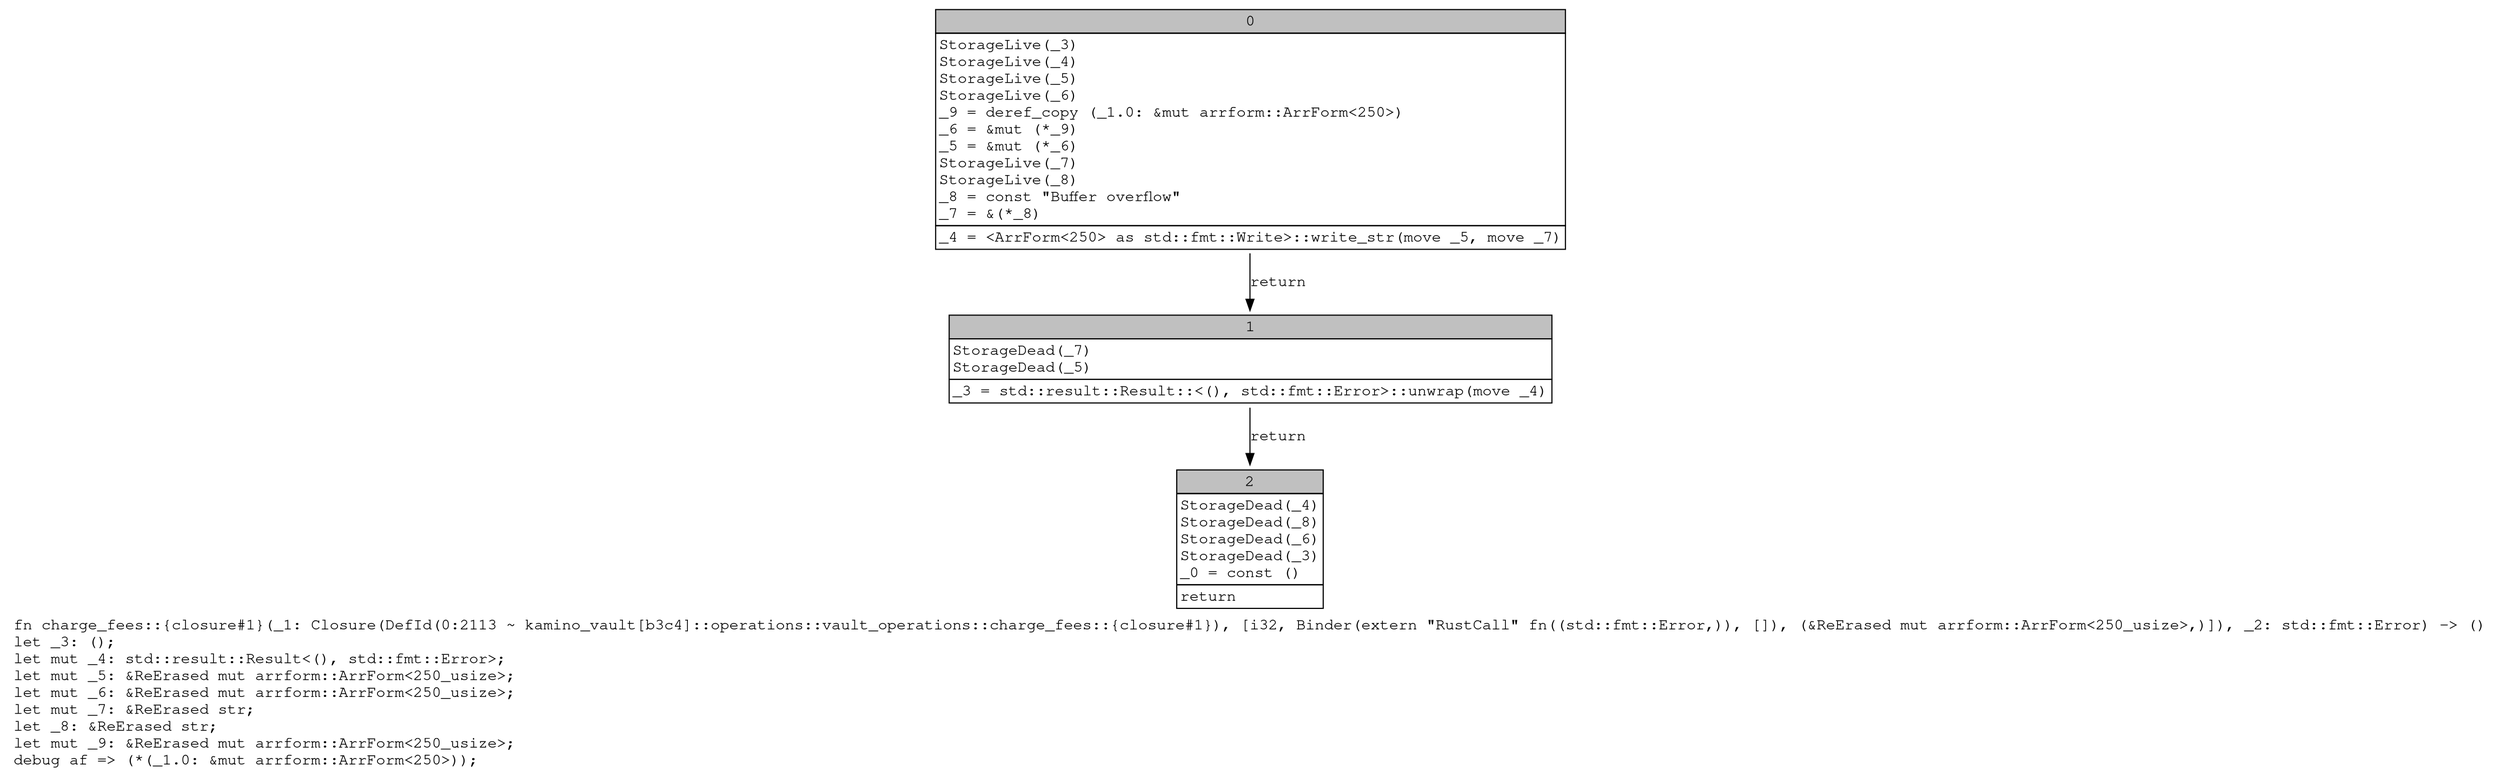 digraph Mir_0_2113 {
    graph [fontname="Courier, monospace"];
    node [fontname="Courier, monospace"];
    edge [fontname="Courier, monospace"];
    label=<fn charge_fees::{closure#1}(_1: Closure(DefId(0:2113 ~ kamino_vault[b3c4]::operations::vault_operations::charge_fees::{closure#1}), [i32, Binder(extern &quot;RustCall&quot; fn((std::fmt::Error,)), []), (&amp;ReErased mut arrform::ArrForm&lt;250_usize&gt;,)]), _2: std::fmt::Error) -&gt; ()<br align="left"/>let _3: ();<br align="left"/>let mut _4: std::result::Result&lt;(), std::fmt::Error&gt;;<br align="left"/>let mut _5: &amp;ReErased mut arrform::ArrForm&lt;250_usize&gt;;<br align="left"/>let mut _6: &amp;ReErased mut arrform::ArrForm&lt;250_usize&gt;;<br align="left"/>let mut _7: &amp;ReErased str;<br align="left"/>let _8: &amp;ReErased str;<br align="left"/>let mut _9: &amp;ReErased mut arrform::ArrForm&lt;250_usize&gt;;<br align="left"/>debug af =&gt; (*(_1.0: &amp;mut arrform::ArrForm&lt;250&gt;));<br align="left"/>>;
    bb0__0_2113 [shape="none", label=<<table border="0" cellborder="1" cellspacing="0"><tr><td bgcolor="gray" align="center" colspan="1">0</td></tr><tr><td align="left" balign="left">StorageLive(_3)<br/>StorageLive(_4)<br/>StorageLive(_5)<br/>StorageLive(_6)<br/>_9 = deref_copy (_1.0: &amp;mut arrform::ArrForm&lt;250&gt;)<br/>_6 = &amp;mut (*_9)<br/>_5 = &amp;mut (*_6)<br/>StorageLive(_7)<br/>StorageLive(_8)<br/>_8 = const &quot;Buffer overflow&quot;<br/>_7 = &amp;(*_8)<br/></td></tr><tr><td align="left">_4 = &lt;ArrForm&lt;250&gt; as std::fmt::Write&gt;::write_str(move _5, move _7)</td></tr></table>>];
    bb1__0_2113 [shape="none", label=<<table border="0" cellborder="1" cellspacing="0"><tr><td bgcolor="gray" align="center" colspan="1">1</td></tr><tr><td align="left" balign="left">StorageDead(_7)<br/>StorageDead(_5)<br/></td></tr><tr><td align="left">_3 = std::result::Result::&lt;(), std::fmt::Error&gt;::unwrap(move _4)</td></tr></table>>];
    bb2__0_2113 [shape="none", label=<<table border="0" cellborder="1" cellspacing="0"><tr><td bgcolor="gray" align="center" colspan="1">2</td></tr><tr><td align="left" balign="left">StorageDead(_4)<br/>StorageDead(_8)<br/>StorageDead(_6)<br/>StorageDead(_3)<br/>_0 = const ()<br/></td></tr><tr><td align="left">return</td></tr></table>>];
    bb0__0_2113 -> bb1__0_2113 [label="return"];
    bb1__0_2113 -> bb2__0_2113 [label="return"];
}
